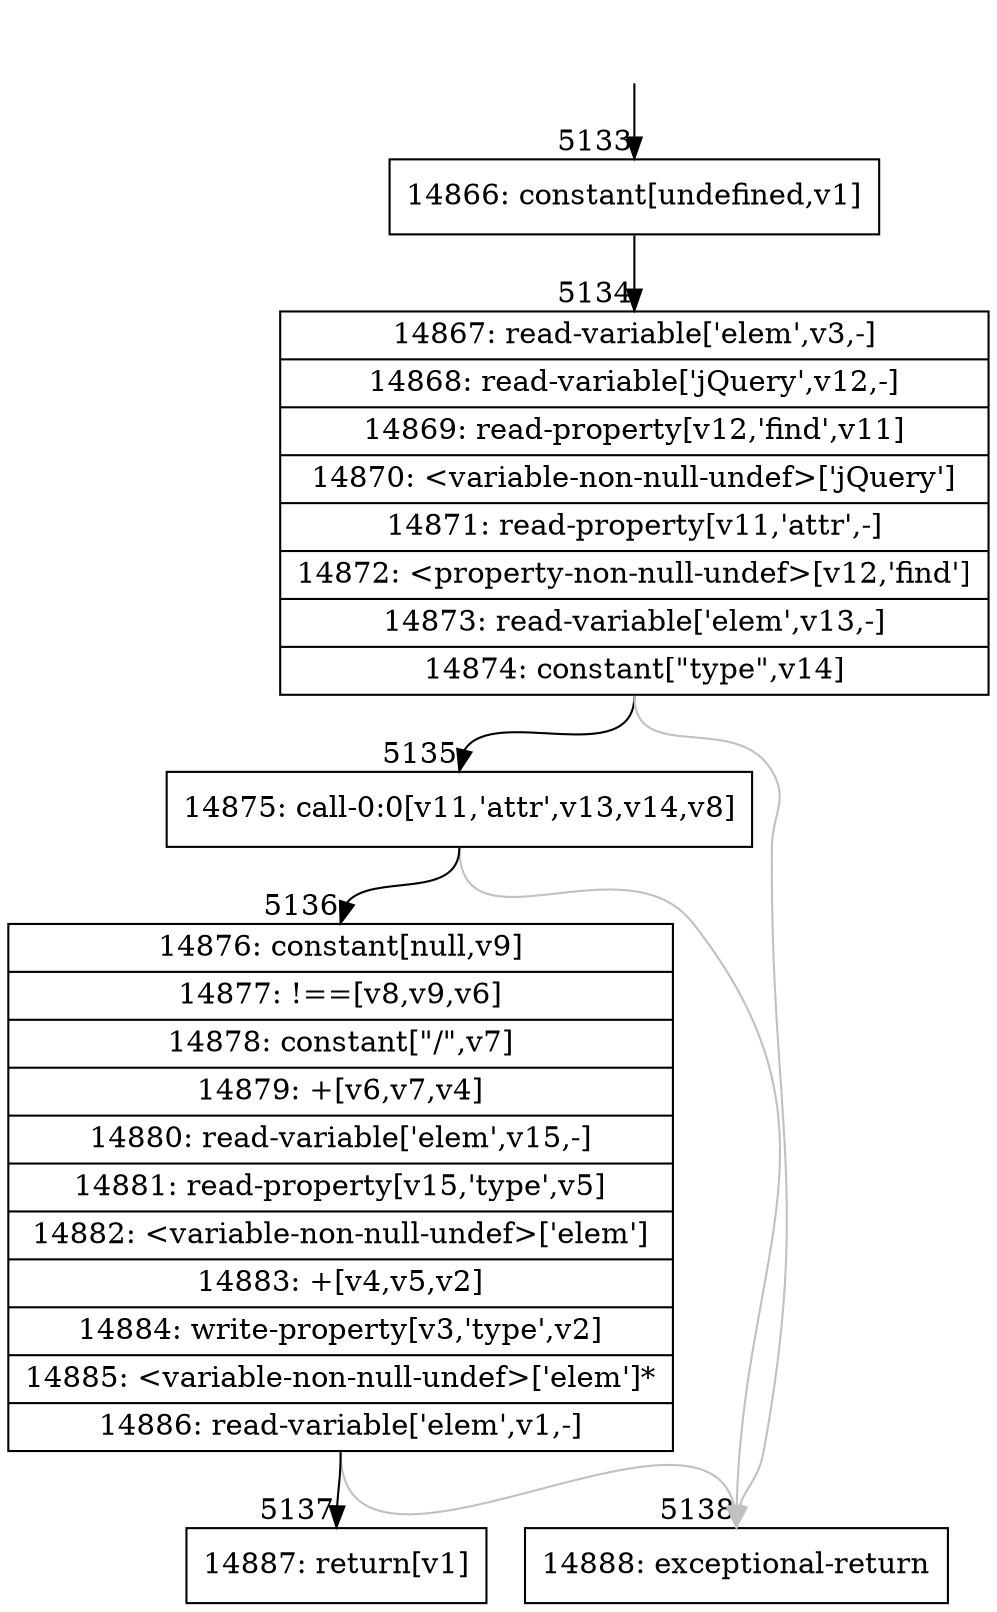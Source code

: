 digraph {
rankdir="TD"
BB_entry328[shape=none,label=""];
BB_entry328 -> BB5133 [tailport=s, headport=n, headlabel="    5133"]
BB5133 [shape=record label="{14866: constant[undefined,v1]}" ] 
BB5133 -> BB5134 [tailport=s, headport=n, headlabel="      5134"]
BB5134 [shape=record label="{14867: read-variable['elem',v3,-]|14868: read-variable['jQuery',v12,-]|14869: read-property[v12,'find',v11]|14870: \<variable-non-null-undef\>['jQuery']|14871: read-property[v11,'attr',-]|14872: \<property-non-null-undef\>[v12,'find']|14873: read-variable['elem',v13,-]|14874: constant[\"type\",v14]}" ] 
BB5134 -> BB5135 [tailport=s, headport=n, headlabel="      5135"]
BB5134 -> BB5138 [tailport=s, headport=n, color=gray, headlabel="      5138"]
BB5135 [shape=record label="{14875: call-0:0[v11,'attr',v13,v14,v8]}" ] 
BB5135 -> BB5136 [tailport=s, headport=n, headlabel="      5136"]
BB5135 -> BB5138 [tailport=s, headport=n, color=gray]
BB5136 [shape=record label="{14876: constant[null,v9]|14877: !==[v8,v9,v6]|14878: constant[\"/\",v7]|14879: +[v6,v7,v4]|14880: read-variable['elem',v15,-]|14881: read-property[v15,'type',v5]|14882: \<variable-non-null-undef\>['elem']|14883: +[v4,v5,v2]|14884: write-property[v3,'type',v2]|14885: \<variable-non-null-undef\>['elem']*|14886: read-variable['elem',v1,-]}" ] 
BB5136 -> BB5137 [tailport=s, headport=n, headlabel="      5137"]
BB5136 -> BB5138 [tailport=s, headport=n, color=gray]
BB5137 [shape=record label="{14887: return[v1]}" ] 
BB5138 [shape=record label="{14888: exceptional-return}" ] 
}
